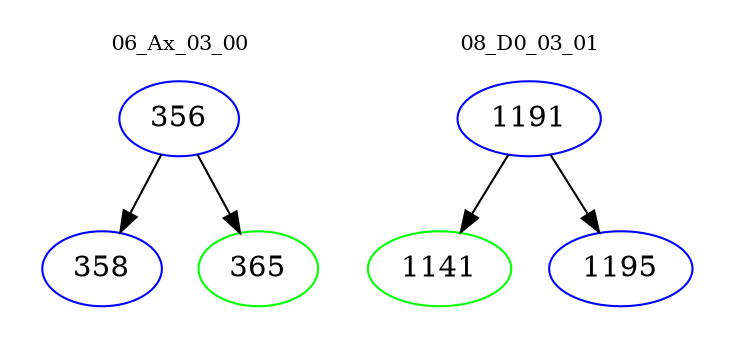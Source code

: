 digraph{
subgraph cluster_0 {
color = white
label = "06_Ax_03_00";
fontsize=10;
T0_356 [label="356", color="blue"]
T0_356 -> T0_358 [color="black"]
T0_358 [label="358", color="blue"]
T0_356 -> T0_365 [color="black"]
T0_365 [label="365", color="green"]
}
subgraph cluster_1 {
color = white
label = "08_D0_03_01";
fontsize=10;
T1_1191 [label="1191", color="blue"]
T1_1191 -> T1_1141 [color="black"]
T1_1141 [label="1141", color="green"]
T1_1191 -> T1_1195 [color="black"]
T1_1195 [label="1195", color="blue"]
}
}
